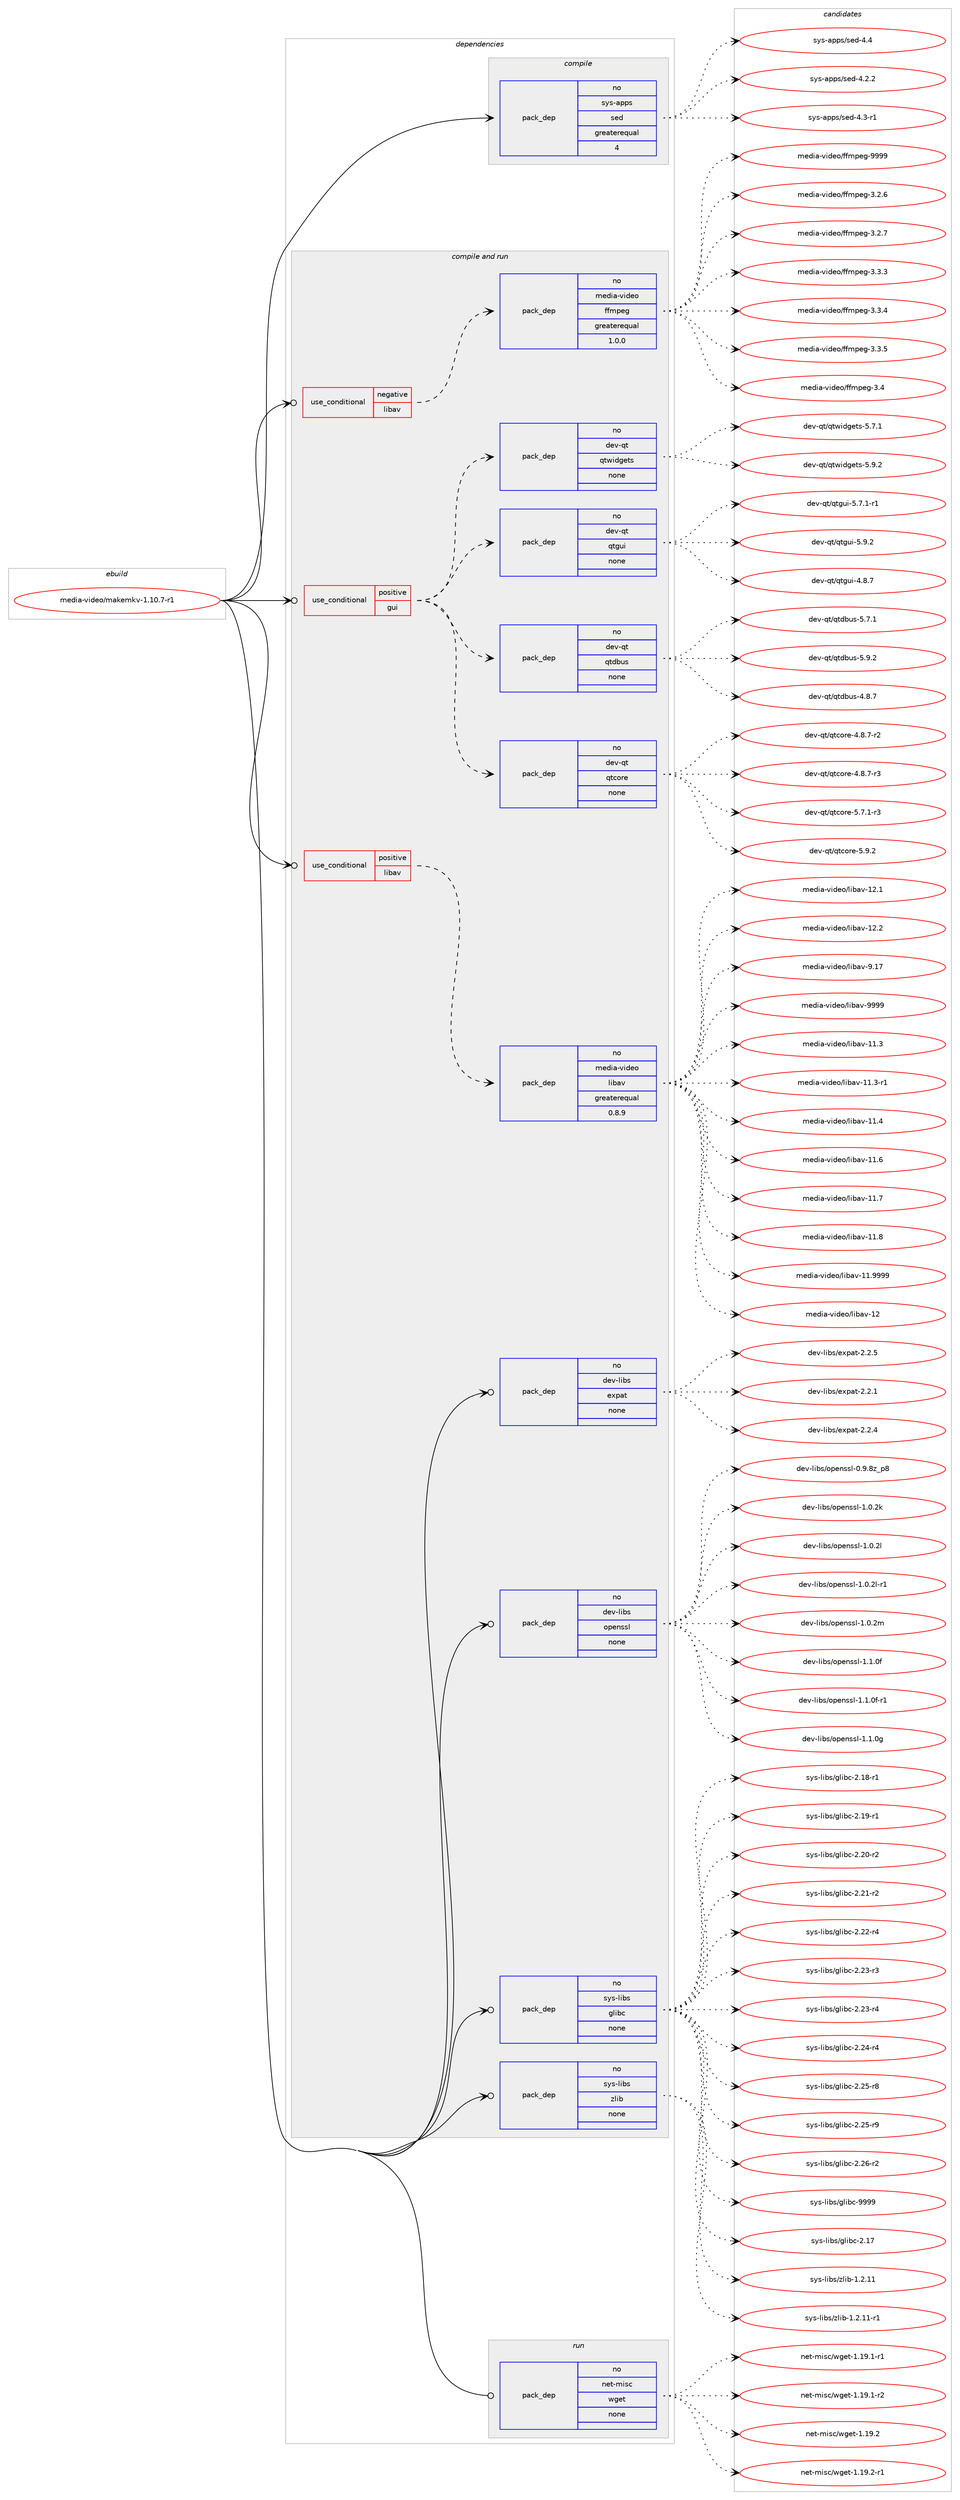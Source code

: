 digraph prolog {

# *************
# Graph options
# *************

newrank=true;
concentrate=true;
compound=true;
graph [rankdir=LR,fontname=Helvetica,fontsize=10,ranksep=1.5];#, ranksep=2.5, nodesep=0.2];
edge  [arrowhead=vee];
node  [fontname=Helvetica,fontsize=10];

# **********
# The ebuild
# **********

subgraph cluster_leftcol {
color=gray;
rank=same;
label=<<i>ebuild</i>>;
id [label="media-video/makemkv-1.10.7-r1", color=red, width=4, href="../media-video/makemkv-1.10.7-r1.svg"];
}

# ****************
# The dependencies
# ****************

subgraph cluster_midcol {
color=gray;
label=<<i>dependencies</i>>;
subgraph cluster_compile {
fillcolor="#eeeeee";
style=filled;
label=<<i>compile</i>>;
subgraph pack290805 {
dependency394247 [label=<<TABLE BORDER="0" CELLBORDER="1" CELLSPACING="0" CELLPADDING="4" WIDTH="220"><TR><TD ROWSPAN="6" CELLPADDING="30">pack_dep</TD></TR><TR><TD WIDTH="110">no</TD></TR><TR><TD>sys-apps</TD></TR><TR><TD>sed</TD></TR><TR><TD>greaterequal</TD></TR><TR><TD>4</TD></TR></TABLE>>, shape=none, color=blue];
}
id:e -> dependency394247:w [weight=20,style="solid",arrowhead="vee"];
}
subgraph cluster_compileandrun {
fillcolor="#eeeeee";
style=filled;
label=<<i>compile and run</i>>;
subgraph cond97061 {
dependency394248 [label=<<TABLE BORDER="0" CELLBORDER="1" CELLSPACING="0" CELLPADDING="4"><TR><TD ROWSPAN="3" CELLPADDING="10">use_conditional</TD></TR><TR><TD>negative</TD></TR><TR><TD>libav</TD></TR></TABLE>>, shape=none, color=red];
subgraph pack290806 {
dependency394249 [label=<<TABLE BORDER="0" CELLBORDER="1" CELLSPACING="0" CELLPADDING="4" WIDTH="220"><TR><TD ROWSPAN="6" CELLPADDING="30">pack_dep</TD></TR><TR><TD WIDTH="110">no</TD></TR><TR><TD>media-video</TD></TR><TR><TD>ffmpeg</TD></TR><TR><TD>greaterequal</TD></TR><TR><TD>1.0.0</TD></TR></TABLE>>, shape=none, color=blue];
}
dependency394248:e -> dependency394249:w [weight=20,style="dashed",arrowhead="vee"];
}
id:e -> dependency394248:w [weight=20,style="solid",arrowhead="odotvee"];
subgraph cond97062 {
dependency394250 [label=<<TABLE BORDER="0" CELLBORDER="1" CELLSPACING="0" CELLPADDING="4"><TR><TD ROWSPAN="3" CELLPADDING="10">use_conditional</TD></TR><TR><TD>positive</TD></TR><TR><TD>gui</TD></TR></TABLE>>, shape=none, color=red];
subgraph pack290807 {
dependency394251 [label=<<TABLE BORDER="0" CELLBORDER="1" CELLSPACING="0" CELLPADDING="4" WIDTH="220"><TR><TD ROWSPAN="6" CELLPADDING="30">pack_dep</TD></TR><TR><TD WIDTH="110">no</TD></TR><TR><TD>dev-qt</TD></TR><TR><TD>qtcore</TD></TR><TR><TD>none</TD></TR><TR><TD></TD></TR></TABLE>>, shape=none, color=blue];
}
dependency394250:e -> dependency394251:w [weight=20,style="dashed",arrowhead="vee"];
subgraph pack290808 {
dependency394252 [label=<<TABLE BORDER="0" CELLBORDER="1" CELLSPACING="0" CELLPADDING="4" WIDTH="220"><TR><TD ROWSPAN="6" CELLPADDING="30">pack_dep</TD></TR><TR><TD WIDTH="110">no</TD></TR><TR><TD>dev-qt</TD></TR><TR><TD>qtdbus</TD></TR><TR><TD>none</TD></TR><TR><TD></TD></TR></TABLE>>, shape=none, color=blue];
}
dependency394250:e -> dependency394252:w [weight=20,style="dashed",arrowhead="vee"];
subgraph pack290809 {
dependency394253 [label=<<TABLE BORDER="0" CELLBORDER="1" CELLSPACING="0" CELLPADDING="4" WIDTH="220"><TR><TD ROWSPAN="6" CELLPADDING="30">pack_dep</TD></TR><TR><TD WIDTH="110">no</TD></TR><TR><TD>dev-qt</TD></TR><TR><TD>qtgui</TD></TR><TR><TD>none</TD></TR><TR><TD></TD></TR></TABLE>>, shape=none, color=blue];
}
dependency394250:e -> dependency394253:w [weight=20,style="dashed",arrowhead="vee"];
subgraph pack290810 {
dependency394254 [label=<<TABLE BORDER="0" CELLBORDER="1" CELLSPACING="0" CELLPADDING="4" WIDTH="220"><TR><TD ROWSPAN="6" CELLPADDING="30">pack_dep</TD></TR><TR><TD WIDTH="110">no</TD></TR><TR><TD>dev-qt</TD></TR><TR><TD>qtwidgets</TD></TR><TR><TD>none</TD></TR><TR><TD></TD></TR></TABLE>>, shape=none, color=blue];
}
dependency394250:e -> dependency394254:w [weight=20,style="dashed",arrowhead="vee"];
}
id:e -> dependency394250:w [weight=20,style="solid",arrowhead="odotvee"];
subgraph cond97063 {
dependency394255 [label=<<TABLE BORDER="0" CELLBORDER="1" CELLSPACING="0" CELLPADDING="4"><TR><TD ROWSPAN="3" CELLPADDING="10">use_conditional</TD></TR><TR><TD>positive</TD></TR><TR><TD>libav</TD></TR></TABLE>>, shape=none, color=red];
subgraph pack290811 {
dependency394256 [label=<<TABLE BORDER="0" CELLBORDER="1" CELLSPACING="0" CELLPADDING="4" WIDTH="220"><TR><TD ROWSPAN="6" CELLPADDING="30">pack_dep</TD></TR><TR><TD WIDTH="110">no</TD></TR><TR><TD>media-video</TD></TR><TR><TD>libav</TD></TR><TR><TD>greaterequal</TD></TR><TR><TD>0.8.9</TD></TR></TABLE>>, shape=none, color=blue];
}
dependency394255:e -> dependency394256:w [weight=20,style="dashed",arrowhead="vee"];
}
id:e -> dependency394255:w [weight=20,style="solid",arrowhead="odotvee"];
subgraph pack290812 {
dependency394257 [label=<<TABLE BORDER="0" CELLBORDER="1" CELLSPACING="0" CELLPADDING="4" WIDTH="220"><TR><TD ROWSPAN="6" CELLPADDING="30">pack_dep</TD></TR><TR><TD WIDTH="110">no</TD></TR><TR><TD>dev-libs</TD></TR><TR><TD>expat</TD></TR><TR><TD>none</TD></TR><TR><TD></TD></TR></TABLE>>, shape=none, color=blue];
}
id:e -> dependency394257:w [weight=20,style="solid",arrowhead="odotvee"];
subgraph pack290813 {
dependency394258 [label=<<TABLE BORDER="0" CELLBORDER="1" CELLSPACING="0" CELLPADDING="4" WIDTH="220"><TR><TD ROWSPAN="6" CELLPADDING="30">pack_dep</TD></TR><TR><TD WIDTH="110">no</TD></TR><TR><TD>dev-libs</TD></TR><TR><TD>openssl</TD></TR><TR><TD>none</TD></TR><TR><TD></TD></TR></TABLE>>, shape=none, color=blue];
}
id:e -> dependency394258:w [weight=20,style="solid",arrowhead="odotvee"];
subgraph pack290814 {
dependency394259 [label=<<TABLE BORDER="0" CELLBORDER="1" CELLSPACING="0" CELLPADDING="4" WIDTH="220"><TR><TD ROWSPAN="6" CELLPADDING="30">pack_dep</TD></TR><TR><TD WIDTH="110">no</TD></TR><TR><TD>sys-libs</TD></TR><TR><TD>glibc</TD></TR><TR><TD>none</TD></TR><TR><TD></TD></TR></TABLE>>, shape=none, color=blue];
}
id:e -> dependency394259:w [weight=20,style="solid",arrowhead="odotvee"];
subgraph pack290815 {
dependency394260 [label=<<TABLE BORDER="0" CELLBORDER="1" CELLSPACING="0" CELLPADDING="4" WIDTH="220"><TR><TD ROWSPAN="6" CELLPADDING="30">pack_dep</TD></TR><TR><TD WIDTH="110">no</TD></TR><TR><TD>sys-libs</TD></TR><TR><TD>zlib</TD></TR><TR><TD>none</TD></TR><TR><TD></TD></TR></TABLE>>, shape=none, color=blue];
}
id:e -> dependency394260:w [weight=20,style="solid",arrowhead="odotvee"];
}
subgraph cluster_run {
fillcolor="#eeeeee";
style=filled;
label=<<i>run</i>>;
subgraph pack290816 {
dependency394261 [label=<<TABLE BORDER="0" CELLBORDER="1" CELLSPACING="0" CELLPADDING="4" WIDTH="220"><TR><TD ROWSPAN="6" CELLPADDING="30">pack_dep</TD></TR><TR><TD WIDTH="110">no</TD></TR><TR><TD>net-misc</TD></TR><TR><TD>wget</TD></TR><TR><TD>none</TD></TR><TR><TD></TD></TR></TABLE>>, shape=none, color=blue];
}
id:e -> dependency394261:w [weight=20,style="solid",arrowhead="odot"];
}
}

# **************
# The candidates
# **************

subgraph cluster_choices {
rank=same;
color=gray;
label=<<i>candidates</i>>;

subgraph choice290805 {
color=black;
nodesep=1;
choice115121115459711211211547115101100455246504650 [label="sys-apps/sed-4.2.2", color=red, width=4,href="../sys-apps/sed-4.2.2.svg"];
choice115121115459711211211547115101100455246514511449 [label="sys-apps/sed-4.3-r1", color=red, width=4,href="../sys-apps/sed-4.3-r1.svg"];
choice11512111545971121121154711510110045524652 [label="sys-apps/sed-4.4", color=red, width=4,href="../sys-apps/sed-4.4.svg"];
dependency394247:e -> choice115121115459711211211547115101100455246504650:w [style=dotted,weight="100"];
dependency394247:e -> choice115121115459711211211547115101100455246514511449:w [style=dotted,weight="100"];
dependency394247:e -> choice11512111545971121121154711510110045524652:w [style=dotted,weight="100"];
}
subgraph choice290806 {
color=black;
nodesep=1;
choice109101100105974511810510010111147102102109112101103455146504654 [label="media-video/ffmpeg-3.2.6", color=red, width=4,href="../media-video/ffmpeg-3.2.6.svg"];
choice109101100105974511810510010111147102102109112101103455146504655 [label="media-video/ffmpeg-3.2.7", color=red, width=4,href="../media-video/ffmpeg-3.2.7.svg"];
choice109101100105974511810510010111147102102109112101103455146514651 [label="media-video/ffmpeg-3.3.3", color=red, width=4,href="../media-video/ffmpeg-3.3.3.svg"];
choice109101100105974511810510010111147102102109112101103455146514652 [label="media-video/ffmpeg-3.3.4", color=red, width=4,href="../media-video/ffmpeg-3.3.4.svg"];
choice109101100105974511810510010111147102102109112101103455146514653 [label="media-video/ffmpeg-3.3.5", color=red, width=4,href="../media-video/ffmpeg-3.3.5.svg"];
choice10910110010597451181051001011114710210210911210110345514652 [label="media-video/ffmpeg-3.4", color=red, width=4,href="../media-video/ffmpeg-3.4.svg"];
choice1091011001059745118105100101111471021021091121011034557575757 [label="media-video/ffmpeg-9999", color=red, width=4,href="../media-video/ffmpeg-9999.svg"];
dependency394249:e -> choice109101100105974511810510010111147102102109112101103455146504654:w [style=dotted,weight="100"];
dependency394249:e -> choice109101100105974511810510010111147102102109112101103455146504655:w [style=dotted,weight="100"];
dependency394249:e -> choice109101100105974511810510010111147102102109112101103455146514651:w [style=dotted,weight="100"];
dependency394249:e -> choice109101100105974511810510010111147102102109112101103455146514652:w [style=dotted,weight="100"];
dependency394249:e -> choice109101100105974511810510010111147102102109112101103455146514653:w [style=dotted,weight="100"];
dependency394249:e -> choice10910110010597451181051001011114710210210911210110345514652:w [style=dotted,weight="100"];
dependency394249:e -> choice1091011001059745118105100101111471021021091121011034557575757:w [style=dotted,weight="100"];
}
subgraph choice290807 {
color=black;
nodesep=1;
choice1001011184511311647113116991111141014552465646554511450 [label="dev-qt/qtcore-4.8.7-r2", color=red, width=4,href="../dev-qt/qtcore-4.8.7-r2.svg"];
choice1001011184511311647113116991111141014552465646554511451 [label="dev-qt/qtcore-4.8.7-r3", color=red, width=4,href="../dev-qt/qtcore-4.8.7-r3.svg"];
choice1001011184511311647113116991111141014553465546494511451 [label="dev-qt/qtcore-5.7.1-r3", color=red, width=4,href="../dev-qt/qtcore-5.7.1-r3.svg"];
choice100101118451131164711311699111114101455346574650 [label="dev-qt/qtcore-5.9.2", color=red, width=4,href="../dev-qt/qtcore-5.9.2.svg"];
dependency394251:e -> choice1001011184511311647113116991111141014552465646554511450:w [style=dotted,weight="100"];
dependency394251:e -> choice1001011184511311647113116991111141014552465646554511451:w [style=dotted,weight="100"];
dependency394251:e -> choice1001011184511311647113116991111141014553465546494511451:w [style=dotted,weight="100"];
dependency394251:e -> choice100101118451131164711311699111114101455346574650:w [style=dotted,weight="100"];
}
subgraph choice290808 {
color=black;
nodesep=1;
choice100101118451131164711311610098117115455246564655 [label="dev-qt/qtdbus-4.8.7", color=red, width=4,href="../dev-qt/qtdbus-4.8.7.svg"];
choice100101118451131164711311610098117115455346554649 [label="dev-qt/qtdbus-5.7.1", color=red, width=4,href="../dev-qt/qtdbus-5.7.1.svg"];
choice100101118451131164711311610098117115455346574650 [label="dev-qt/qtdbus-5.9.2", color=red, width=4,href="../dev-qt/qtdbus-5.9.2.svg"];
dependency394252:e -> choice100101118451131164711311610098117115455246564655:w [style=dotted,weight="100"];
dependency394252:e -> choice100101118451131164711311610098117115455346554649:w [style=dotted,weight="100"];
dependency394252:e -> choice100101118451131164711311610098117115455346574650:w [style=dotted,weight="100"];
}
subgraph choice290809 {
color=black;
nodesep=1;
choice1001011184511311647113116103117105455246564655 [label="dev-qt/qtgui-4.8.7", color=red, width=4,href="../dev-qt/qtgui-4.8.7.svg"];
choice10010111845113116471131161031171054553465546494511449 [label="dev-qt/qtgui-5.7.1-r1", color=red, width=4,href="../dev-qt/qtgui-5.7.1-r1.svg"];
choice1001011184511311647113116103117105455346574650 [label="dev-qt/qtgui-5.9.2", color=red, width=4,href="../dev-qt/qtgui-5.9.2.svg"];
dependency394253:e -> choice1001011184511311647113116103117105455246564655:w [style=dotted,weight="100"];
dependency394253:e -> choice10010111845113116471131161031171054553465546494511449:w [style=dotted,weight="100"];
dependency394253:e -> choice1001011184511311647113116103117105455346574650:w [style=dotted,weight="100"];
}
subgraph choice290810 {
color=black;
nodesep=1;
choice1001011184511311647113116119105100103101116115455346554649 [label="dev-qt/qtwidgets-5.7.1", color=red, width=4,href="../dev-qt/qtwidgets-5.7.1.svg"];
choice1001011184511311647113116119105100103101116115455346574650 [label="dev-qt/qtwidgets-5.9.2", color=red, width=4,href="../dev-qt/qtwidgets-5.9.2.svg"];
dependency394254:e -> choice1001011184511311647113116119105100103101116115455346554649:w [style=dotted,weight="100"];
dependency394254:e -> choice1001011184511311647113116119105100103101116115455346574650:w [style=dotted,weight="100"];
}
subgraph choice290811 {
color=black;
nodesep=1;
choice10910110010597451181051001011114710810598971184549494651 [label="media-video/libav-11.3", color=red, width=4,href="../media-video/libav-11.3.svg"];
choice109101100105974511810510010111147108105989711845494946514511449 [label="media-video/libav-11.3-r1", color=red, width=4,href="../media-video/libav-11.3-r1.svg"];
choice10910110010597451181051001011114710810598971184549494652 [label="media-video/libav-11.4", color=red, width=4,href="../media-video/libav-11.4.svg"];
choice10910110010597451181051001011114710810598971184549494654 [label="media-video/libav-11.6", color=red, width=4,href="../media-video/libav-11.6.svg"];
choice10910110010597451181051001011114710810598971184549494655 [label="media-video/libav-11.7", color=red, width=4,href="../media-video/libav-11.7.svg"];
choice10910110010597451181051001011114710810598971184549494656 [label="media-video/libav-11.8", color=red, width=4,href="../media-video/libav-11.8.svg"];
choice10910110010597451181051001011114710810598971184549494657575757 [label="media-video/libav-11.9999", color=red, width=4,href="../media-video/libav-11.9999.svg"];
choice1091011001059745118105100101111471081059897118454950 [label="media-video/libav-12", color=red, width=4,href="../media-video/libav-12.svg"];
choice10910110010597451181051001011114710810598971184549504649 [label="media-video/libav-12.1", color=red, width=4,href="../media-video/libav-12.1.svg"];
choice10910110010597451181051001011114710810598971184549504650 [label="media-video/libav-12.2", color=red, width=4,href="../media-video/libav-12.2.svg"];
choice10910110010597451181051001011114710810598971184557464955 [label="media-video/libav-9.17", color=red, width=4,href="../media-video/libav-9.17.svg"];
choice10910110010597451181051001011114710810598971184557575757 [label="media-video/libav-9999", color=red, width=4,href="../media-video/libav-9999.svg"];
dependency394256:e -> choice10910110010597451181051001011114710810598971184549494651:w [style=dotted,weight="100"];
dependency394256:e -> choice109101100105974511810510010111147108105989711845494946514511449:w [style=dotted,weight="100"];
dependency394256:e -> choice10910110010597451181051001011114710810598971184549494652:w [style=dotted,weight="100"];
dependency394256:e -> choice10910110010597451181051001011114710810598971184549494654:w [style=dotted,weight="100"];
dependency394256:e -> choice10910110010597451181051001011114710810598971184549494655:w [style=dotted,weight="100"];
dependency394256:e -> choice10910110010597451181051001011114710810598971184549494656:w [style=dotted,weight="100"];
dependency394256:e -> choice10910110010597451181051001011114710810598971184549494657575757:w [style=dotted,weight="100"];
dependency394256:e -> choice1091011001059745118105100101111471081059897118454950:w [style=dotted,weight="100"];
dependency394256:e -> choice10910110010597451181051001011114710810598971184549504649:w [style=dotted,weight="100"];
dependency394256:e -> choice10910110010597451181051001011114710810598971184549504650:w [style=dotted,weight="100"];
dependency394256:e -> choice10910110010597451181051001011114710810598971184557464955:w [style=dotted,weight="100"];
dependency394256:e -> choice10910110010597451181051001011114710810598971184557575757:w [style=dotted,weight="100"];
}
subgraph choice290812 {
color=black;
nodesep=1;
choice10010111845108105981154710112011297116455046504649 [label="dev-libs/expat-2.2.1", color=red, width=4,href="../dev-libs/expat-2.2.1.svg"];
choice10010111845108105981154710112011297116455046504652 [label="dev-libs/expat-2.2.4", color=red, width=4,href="../dev-libs/expat-2.2.4.svg"];
choice10010111845108105981154710112011297116455046504653 [label="dev-libs/expat-2.2.5", color=red, width=4,href="../dev-libs/expat-2.2.5.svg"];
dependency394257:e -> choice10010111845108105981154710112011297116455046504649:w [style=dotted,weight="100"];
dependency394257:e -> choice10010111845108105981154710112011297116455046504652:w [style=dotted,weight="100"];
dependency394257:e -> choice10010111845108105981154710112011297116455046504653:w [style=dotted,weight="100"];
}
subgraph choice290813 {
color=black;
nodesep=1;
choice1001011184510810598115471111121011101151151084548465746561229511256 [label="dev-libs/openssl-0.9.8z_p8", color=red, width=4,href="../dev-libs/openssl-0.9.8z_p8.svg"];
choice100101118451081059811547111112101110115115108454946484650107 [label="dev-libs/openssl-1.0.2k", color=red, width=4,href="../dev-libs/openssl-1.0.2k.svg"];
choice100101118451081059811547111112101110115115108454946484650108 [label="dev-libs/openssl-1.0.2l", color=red, width=4,href="../dev-libs/openssl-1.0.2l.svg"];
choice1001011184510810598115471111121011101151151084549464846501084511449 [label="dev-libs/openssl-1.0.2l-r1", color=red, width=4,href="../dev-libs/openssl-1.0.2l-r1.svg"];
choice100101118451081059811547111112101110115115108454946484650109 [label="dev-libs/openssl-1.0.2m", color=red, width=4,href="../dev-libs/openssl-1.0.2m.svg"];
choice100101118451081059811547111112101110115115108454946494648102 [label="dev-libs/openssl-1.1.0f", color=red, width=4,href="../dev-libs/openssl-1.1.0f.svg"];
choice1001011184510810598115471111121011101151151084549464946481024511449 [label="dev-libs/openssl-1.1.0f-r1", color=red, width=4,href="../dev-libs/openssl-1.1.0f-r1.svg"];
choice100101118451081059811547111112101110115115108454946494648103 [label="dev-libs/openssl-1.1.0g", color=red, width=4,href="../dev-libs/openssl-1.1.0g.svg"];
dependency394258:e -> choice1001011184510810598115471111121011101151151084548465746561229511256:w [style=dotted,weight="100"];
dependency394258:e -> choice100101118451081059811547111112101110115115108454946484650107:w [style=dotted,weight="100"];
dependency394258:e -> choice100101118451081059811547111112101110115115108454946484650108:w [style=dotted,weight="100"];
dependency394258:e -> choice1001011184510810598115471111121011101151151084549464846501084511449:w [style=dotted,weight="100"];
dependency394258:e -> choice100101118451081059811547111112101110115115108454946484650109:w [style=dotted,weight="100"];
dependency394258:e -> choice100101118451081059811547111112101110115115108454946494648102:w [style=dotted,weight="100"];
dependency394258:e -> choice1001011184510810598115471111121011101151151084549464946481024511449:w [style=dotted,weight="100"];
dependency394258:e -> choice100101118451081059811547111112101110115115108454946494648103:w [style=dotted,weight="100"];
}
subgraph choice290814 {
color=black;
nodesep=1;
choice11512111545108105981154710310810598994550464955 [label="sys-libs/glibc-2.17", color=red, width=4,href="../sys-libs/glibc-2.17.svg"];
choice115121115451081059811547103108105989945504649564511449 [label="sys-libs/glibc-2.18-r1", color=red, width=4,href="../sys-libs/glibc-2.18-r1.svg"];
choice115121115451081059811547103108105989945504649574511449 [label="sys-libs/glibc-2.19-r1", color=red, width=4,href="../sys-libs/glibc-2.19-r1.svg"];
choice115121115451081059811547103108105989945504650484511450 [label="sys-libs/glibc-2.20-r2", color=red, width=4,href="../sys-libs/glibc-2.20-r2.svg"];
choice115121115451081059811547103108105989945504650494511450 [label="sys-libs/glibc-2.21-r2", color=red, width=4,href="../sys-libs/glibc-2.21-r2.svg"];
choice115121115451081059811547103108105989945504650504511452 [label="sys-libs/glibc-2.22-r4", color=red, width=4,href="../sys-libs/glibc-2.22-r4.svg"];
choice115121115451081059811547103108105989945504650514511451 [label="sys-libs/glibc-2.23-r3", color=red, width=4,href="../sys-libs/glibc-2.23-r3.svg"];
choice115121115451081059811547103108105989945504650514511452 [label="sys-libs/glibc-2.23-r4", color=red, width=4,href="../sys-libs/glibc-2.23-r4.svg"];
choice115121115451081059811547103108105989945504650524511452 [label="sys-libs/glibc-2.24-r4", color=red, width=4,href="../sys-libs/glibc-2.24-r4.svg"];
choice115121115451081059811547103108105989945504650534511456 [label="sys-libs/glibc-2.25-r8", color=red, width=4,href="../sys-libs/glibc-2.25-r8.svg"];
choice115121115451081059811547103108105989945504650534511457 [label="sys-libs/glibc-2.25-r9", color=red, width=4,href="../sys-libs/glibc-2.25-r9.svg"];
choice115121115451081059811547103108105989945504650544511450 [label="sys-libs/glibc-2.26-r2", color=red, width=4,href="../sys-libs/glibc-2.26-r2.svg"];
choice11512111545108105981154710310810598994557575757 [label="sys-libs/glibc-9999", color=red, width=4,href="../sys-libs/glibc-9999.svg"];
dependency394259:e -> choice11512111545108105981154710310810598994550464955:w [style=dotted,weight="100"];
dependency394259:e -> choice115121115451081059811547103108105989945504649564511449:w [style=dotted,weight="100"];
dependency394259:e -> choice115121115451081059811547103108105989945504649574511449:w [style=dotted,weight="100"];
dependency394259:e -> choice115121115451081059811547103108105989945504650484511450:w [style=dotted,weight="100"];
dependency394259:e -> choice115121115451081059811547103108105989945504650494511450:w [style=dotted,weight="100"];
dependency394259:e -> choice115121115451081059811547103108105989945504650504511452:w [style=dotted,weight="100"];
dependency394259:e -> choice115121115451081059811547103108105989945504650514511451:w [style=dotted,weight="100"];
dependency394259:e -> choice115121115451081059811547103108105989945504650514511452:w [style=dotted,weight="100"];
dependency394259:e -> choice115121115451081059811547103108105989945504650524511452:w [style=dotted,weight="100"];
dependency394259:e -> choice115121115451081059811547103108105989945504650534511456:w [style=dotted,weight="100"];
dependency394259:e -> choice115121115451081059811547103108105989945504650534511457:w [style=dotted,weight="100"];
dependency394259:e -> choice115121115451081059811547103108105989945504650544511450:w [style=dotted,weight="100"];
dependency394259:e -> choice11512111545108105981154710310810598994557575757:w [style=dotted,weight="100"];
}
subgraph choice290815 {
color=black;
nodesep=1;
choice1151211154510810598115471221081059845494650464949 [label="sys-libs/zlib-1.2.11", color=red, width=4,href="../sys-libs/zlib-1.2.11.svg"];
choice11512111545108105981154712210810598454946504649494511449 [label="sys-libs/zlib-1.2.11-r1", color=red, width=4,href="../sys-libs/zlib-1.2.11-r1.svg"];
dependency394260:e -> choice1151211154510810598115471221081059845494650464949:w [style=dotted,weight="100"];
dependency394260:e -> choice11512111545108105981154712210810598454946504649494511449:w [style=dotted,weight="100"];
}
subgraph choice290816 {
color=black;
nodesep=1;
choice110101116451091051159947119103101116454946495746494511449 [label="net-misc/wget-1.19.1-r1", color=red, width=4,href="../net-misc/wget-1.19.1-r1.svg"];
choice110101116451091051159947119103101116454946495746494511450 [label="net-misc/wget-1.19.1-r2", color=red, width=4,href="../net-misc/wget-1.19.1-r2.svg"];
choice11010111645109105115994711910310111645494649574650 [label="net-misc/wget-1.19.2", color=red, width=4,href="../net-misc/wget-1.19.2.svg"];
choice110101116451091051159947119103101116454946495746504511449 [label="net-misc/wget-1.19.2-r1", color=red, width=4,href="../net-misc/wget-1.19.2-r1.svg"];
dependency394261:e -> choice110101116451091051159947119103101116454946495746494511449:w [style=dotted,weight="100"];
dependency394261:e -> choice110101116451091051159947119103101116454946495746494511450:w [style=dotted,weight="100"];
dependency394261:e -> choice11010111645109105115994711910310111645494649574650:w [style=dotted,weight="100"];
dependency394261:e -> choice110101116451091051159947119103101116454946495746504511449:w [style=dotted,weight="100"];
}
}

}
